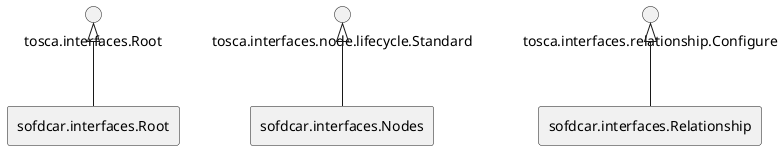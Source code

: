 @startuml
skinparam componentStyle rectangle


rectangle "sofdcar.interfaces.Root"

rectangle "sofdcar.interfaces.Nodes"

rectangle "sofdcar.interfaces.Relationship"


"tosca.interfaces.Root" <|-- "sofdcar.interfaces.Root"

"tosca.interfaces.node.lifecycle.Standard" <|-- "sofdcar.interfaces.Nodes"

"tosca.interfaces.relationship.Configure" <|-- "sofdcar.interfaces.Relationship"

@enduml